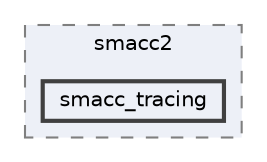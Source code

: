 digraph "smacc2/include/smacc2/smacc_tracing"
{
 // LATEX_PDF_SIZE
  bgcolor="transparent";
  edge [fontname=Helvetica,fontsize=10,labelfontname=Helvetica,labelfontsize=10];
  node [fontname=Helvetica,fontsize=10,shape=box,height=0.2,width=0.4];
  compound=true
  subgraph clusterdir_eed814b621bc5ee467e6b11379354493 {
    graph [ bgcolor="#edf0f7", pencolor="grey50", label="smacc2", fontname=Helvetica,fontsize=10 style="filled,dashed", URL="dir_eed814b621bc5ee467e6b11379354493.html",tooltip=""]
  dir_ca2f1dd51c235f3703870d779580f719 [label="smacc_tracing", fillcolor="#edf0f7", color="grey25", style="filled,bold", URL="dir_ca2f1dd51c235f3703870d779580f719.html",tooltip=""];
  }
}
